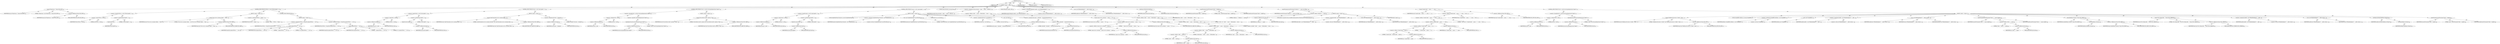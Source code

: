digraph "execute" {  
"111669149699" [label = <(METHOD,execute)<SUB>117</SUB>> ]
"115964116995" [label = <(PARAM,this)<SUB>117</SUB>> ]
"25769803779" [label = <(BLOCK,&lt;empty&gt;,&lt;empty&gt;)<SUB>117</SUB>> ]
"30064771082" [label = <(log,log(&quot;P4Label exec:&quot;, Project.MSG_INFO))<SUB>118</SUB>> ]
"68719476739" [label = <(IDENTIFIER,this,log(&quot;P4Label exec:&quot;, Project.MSG_INFO))<SUB>118</SUB>> ]
"90194313216" [label = <(LITERAL,&quot;P4Label exec:&quot;,log(&quot;P4Label exec:&quot;, Project.MSG_INFO))<SUB>118</SUB>> ]
"30064771083" [label = <(&lt;operator&gt;.fieldAccess,Project.MSG_INFO)<SUB>118</SUB>> ]
"68719476778" [label = <(IDENTIFIER,Project,log(&quot;P4Label exec:&quot;, Project.MSG_INFO))<SUB>118</SUB>> ]
"55834574851" [label = <(FIELD_IDENTIFIER,MSG_INFO,MSG_INFO)<SUB>118</SUB>> ]
"47244640256" [label = <(CONTROL_STRUCTURE,IF,if (P4View == null || P4View.length() &lt; 1))<SUB>120</SUB>> ]
"30064771084" [label = <(&lt;operator&gt;.logicalOr,P4View == null || P4View.length() &lt; 1)<SUB>120</SUB>> ]
"30064771085" [label = <(&lt;operator&gt;.equals,P4View == null)<SUB>120</SUB>> ]
"68719476779" [label = <(IDENTIFIER,P4View,P4View == null)<SUB>120</SUB>> ]
"90194313217" [label = <(LITERAL,null,P4View == null)<SUB>120</SUB>> ]
"30064771086" [label = <(&lt;operator&gt;.lessThan,P4View.length() &lt; 1)<SUB>120</SUB>> ]
"30064771087" [label = <(length,length())<SUB>120</SUB>> ]
"68719476780" [label = <(IDENTIFIER,P4View,length())<SUB>120</SUB>> ]
"90194313218" [label = <(LITERAL,1,P4View.length() &lt; 1)<SUB>120</SUB>> ]
"25769803780" [label = <(BLOCK,&lt;empty&gt;,&lt;empty&gt;)<SUB>120</SUB>> ]
"30064771088" [label = <(log,log(&quot;View not set, assuming //depot/...&quot;, Proje...)<SUB>121</SUB>> ]
"68719476740" [label = <(IDENTIFIER,this,log(&quot;View not set, assuming //depot/...&quot;, Proje...)<SUB>121</SUB>> ]
"90194313219" [label = <(LITERAL,&quot;View not set, assuming //depot/...&quot;,log(&quot;View not set, assuming //depot/...&quot;, Proje...)<SUB>121</SUB>> ]
"30064771089" [label = <(&lt;operator&gt;.fieldAccess,Project.MSG_WARN)<SUB>121</SUB>> ]
"68719476781" [label = <(IDENTIFIER,Project,log(&quot;View not set, assuming //depot/...&quot;, Proje...)<SUB>121</SUB>> ]
"55834574852" [label = <(FIELD_IDENTIFIER,MSG_WARN,MSG_WARN)<SUB>121</SUB>> ]
"30064771090" [label = <(&lt;operator&gt;.assignment,P4View = &quot;//depot/...&quot;)<SUB>122</SUB>> ]
"68719476782" [label = <(IDENTIFIER,P4View,P4View = &quot;//depot/...&quot;)<SUB>122</SUB>> ]
"90194313220" [label = <(LITERAL,&quot;//depot/...&quot;,P4View = &quot;//depot/...&quot;)<SUB>122</SUB>> ]
"47244640257" [label = <(CONTROL_STRUCTURE,ELSE,else)<SUB>123</SUB>> ]
"25769803781" [label = <(BLOCK,&lt;empty&gt;,&lt;empty&gt;)<SUB>123</SUB>> ]
"30064771091" [label = <(&lt;operator&gt;.assignment,P4View = StringUtils.replace(P4View, &quot;:&quot;, &quot;\n\t&quot;))<SUB>124</SUB>> ]
"68719476783" [label = <(IDENTIFIER,P4View,P4View = StringUtils.replace(P4View, &quot;:&quot;, &quot;\n\t&quot;))<SUB>124</SUB>> ]
"30064771092" [label = <(replace,replace(P4View, &quot;:&quot;, &quot;\n\t&quot;))<SUB>124</SUB>> ]
"68719476784" [label = <(IDENTIFIER,StringUtils,replace(P4View, &quot;:&quot;, &quot;\n\t&quot;))<SUB>124</SUB>> ]
"68719476785" [label = <(IDENTIFIER,P4View,replace(P4View, &quot;:&quot;, &quot;\n\t&quot;))<SUB>124</SUB>> ]
"90194313221" [label = <(LITERAL,&quot;:&quot;,replace(P4View, &quot;:&quot;, &quot;\n\t&quot;))<SUB>124</SUB>> ]
"90194313222" [label = <(LITERAL,&quot;\n\t&quot;,replace(P4View, &quot;:&quot;, &quot;\n\t&quot;))<SUB>124</SUB>> ]
"30064771093" [label = <(&lt;operator&gt;.assignment,P4View = StringUtils.replace(P4View, &quot;;&quot;, &quot;\n\t&quot;))<SUB>125</SUB>> ]
"68719476786" [label = <(IDENTIFIER,P4View,P4View = StringUtils.replace(P4View, &quot;;&quot;, &quot;\n\t&quot;))<SUB>125</SUB>> ]
"30064771094" [label = <(replace,replace(P4View, &quot;;&quot;, &quot;\n\t&quot;))<SUB>125</SUB>> ]
"68719476787" [label = <(IDENTIFIER,StringUtils,replace(P4View, &quot;;&quot;, &quot;\n\t&quot;))<SUB>125</SUB>> ]
"68719476788" [label = <(IDENTIFIER,P4View,replace(P4View, &quot;;&quot;, &quot;\n\t&quot;))<SUB>125</SUB>> ]
"90194313223" [label = <(LITERAL,&quot;;&quot;,replace(P4View, &quot;;&quot;, &quot;\n\t&quot;))<SUB>125</SUB>> ]
"90194313224" [label = <(LITERAL,&quot;\n\t&quot;,replace(P4View, &quot;;&quot;, &quot;\n\t&quot;))<SUB>125</SUB>> ]
"47244640258" [label = <(CONTROL_STRUCTURE,IF,if (desc == null || desc.length() &lt; 1))<SUB>128</SUB>> ]
"30064771095" [label = <(&lt;operator&gt;.logicalOr,desc == null || desc.length() &lt; 1)<SUB>128</SUB>> ]
"30064771096" [label = <(&lt;operator&gt;.equals,desc == null)<SUB>128</SUB>> ]
"30064771097" [label = <(&lt;operator&gt;.fieldAccess,this.desc)<SUB>128</SUB>> ]
"68719476789" [label = <(IDENTIFIER,this,desc == null)> ]
"55834574853" [label = <(FIELD_IDENTIFIER,desc,desc)<SUB>128</SUB>> ]
"90194313225" [label = <(LITERAL,null,desc == null)<SUB>128</SUB>> ]
"30064771098" [label = <(&lt;operator&gt;.lessThan,desc.length() &lt; 1)<SUB>128</SUB>> ]
"30064771099" [label = <(length,this.desc.length())<SUB>128</SUB>> ]
"30064771100" [label = <(&lt;operator&gt;.fieldAccess,this.desc)<SUB>128</SUB>> ]
"68719476790" [label = <(IDENTIFIER,this,this.desc.length())> ]
"55834574854" [label = <(FIELD_IDENTIFIER,desc,desc)<SUB>128</SUB>> ]
"90194313226" [label = <(LITERAL,1,desc.length() &lt; 1)<SUB>128</SUB>> ]
"25769803782" [label = <(BLOCK,&lt;empty&gt;,&lt;empty&gt;)<SUB>128</SUB>> ]
"30064771101" [label = <(log,log(&quot;Label Description not set, assuming 'AntLa...)<SUB>129</SUB>> ]
"68719476741" [label = <(IDENTIFIER,this,log(&quot;Label Description not set, assuming 'AntLa...)<SUB>129</SUB>> ]
"90194313227" [label = <(LITERAL,&quot;Label Description not set, assuming 'AntLabel'&quot;,log(&quot;Label Description not set, assuming 'AntLa...)<SUB>129</SUB>> ]
"30064771102" [label = <(&lt;operator&gt;.fieldAccess,Project.MSG_WARN)<SUB>130</SUB>> ]
"68719476791" [label = <(IDENTIFIER,Project,log(&quot;Label Description not set, assuming 'AntLa...)<SUB>130</SUB>> ]
"55834574855" [label = <(FIELD_IDENTIFIER,MSG_WARN,MSG_WARN)<SUB>130</SUB>> ]
"30064771103" [label = <(&lt;operator&gt;.assignment,this.desc = &quot;AntLabel&quot;)<SUB>131</SUB>> ]
"30064771104" [label = <(&lt;operator&gt;.fieldAccess,this.desc)<SUB>131</SUB>> ]
"68719476792" [label = <(IDENTIFIER,this,this.desc = &quot;AntLabel&quot;)> ]
"55834574856" [label = <(FIELD_IDENTIFIER,desc,desc)<SUB>131</SUB>> ]
"90194313228" [label = <(LITERAL,&quot;AntLabel&quot;,this.desc = &quot;AntLabel&quot;)<SUB>131</SUB>> ]
"47244640259" [label = <(CONTROL_STRUCTURE,IF,if (lock != null &amp;&amp; !lock.equalsIgnoreCase(&quot;locked&quot;)))<SUB>134</SUB>> ]
"30064771105" [label = <(&lt;operator&gt;.logicalAnd,lock != null &amp;&amp; !lock.equalsIgnoreCase(&quot;locked&quot;))<SUB>134</SUB>> ]
"30064771106" [label = <(&lt;operator&gt;.notEquals,lock != null)<SUB>134</SUB>> ]
"30064771107" [label = <(&lt;operator&gt;.fieldAccess,this.lock)<SUB>134</SUB>> ]
"68719476793" [label = <(IDENTIFIER,this,lock != null)> ]
"55834574857" [label = <(FIELD_IDENTIFIER,lock,lock)<SUB>134</SUB>> ]
"90194313229" [label = <(LITERAL,null,lock != null)<SUB>134</SUB>> ]
"30064771108" [label = <(&lt;operator&gt;.logicalNot,!lock.equalsIgnoreCase(&quot;locked&quot;))<SUB>134</SUB>> ]
"30064771109" [label = <(equalsIgnoreCase,this.lock.equalsIgnoreCase(&quot;locked&quot;))<SUB>134</SUB>> ]
"30064771110" [label = <(&lt;operator&gt;.fieldAccess,this.lock)<SUB>134</SUB>> ]
"68719476794" [label = <(IDENTIFIER,this,this.lock.equalsIgnoreCase(&quot;locked&quot;))> ]
"55834574858" [label = <(FIELD_IDENTIFIER,lock,lock)<SUB>134</SUB>> ]
"90194313230" [label = <(LITERAL,&quot;locked&quot;,this.lock.equalsIgnoreCase(&quot;locked&quot;))<SUB>134</SUB>> ]
"25769803783" [label = <(BLOCK,&lt;empty&gt;,&lt;empty&gt;)<SUB>134</SUB>> ]
"30064771111" [label = <(log,log(&quot;lock attribute invalid - ignoring&quot;, Projec...)<SUB>135</SUB>> ]
"68719476742" [label = <(IDENTIFIER,this,log(&quot;lock attribute invalid - ignoring&quot;, Projec...)<SUB>135</SUB>> ]
"90194313231" [label = <(LITERAL,&quot;lock attribute invalid - ignoring&quot;,log(&quot;lock attribute invalid - ignoring&quot;, Projec...)<SUB>135</SUB>> ]
"30064771112" [label = <(&lt;operator&gt;.fieldAccess,Project.MSG_WARN)<SUB>135</SUB>> ]
"68719476795" [label = <(IDENTIFIER,Project,log(&quot;lock attribute invalid - ignoring&quot;, Projec...)<SUB>135</SUB>> ]
"55834574859" [label = <(FIELD_IDENTIFIER,MSG_WARN,MSG_WARN)<SUB>135</SUB>> ]
"47244640260" [label = <(CONTROL_STRUCTURE,IF,if (name == null || name.length() &lt; 1))<SUB>138</SUB>> ]
"30064771113" [label = <(&lt;operator&gt;.logicalOr,name == null || name.length() &lt; 1)<SUB>138</SUB>> ]
"30064771114" [label = <(&lt;operator&gt;.equals,name == null)<SUB>138</SUB>> ]
"30064771115" [label = <(&lt;operator&gt;.fieldAccess,this.name)<SUB>138</SUB>> ]
"68719476796" [label = <(IDENTIFIER,this,name == null)> ]
"55834574860" [label = <(FIELD_IDENTIFIER,name,name)<SUB>138</SUB>> ]
"90194313232" [label = <(LITERAL,null,name == null)<SUB>138</SUB>> ]
"30064771116" [label = <(&lt;operator&gt;.lessThan,name.length() &lt; 1)<SUB>138</SUB>> ]
"30064771117" [label = <(length,this.name.length())<SUB>138</SUB>> ]
"30064771118" [label = <(&lt;operator&gt;.fieldAccess,this.name)<SUB>138</SUB>> ]
"68719476797" [label = <(IDENTIFIER,this,this.name.length())> ]
"55834574861" [label = <(FIELD_IDENTIFIER,name,name)<SUB>138</SUB>> ]
"90194313233" [label = <(LITERAL,1,name.length() &lt; 1)<SUB>138</SUB>> ]
"25769803784" [label = <(BLOCK,&lt;empty&gt;,&lt;empty&gt;)<SUB>138</SUB>> ]
"94489280514" [label = <(LOCAL,SimpleDateFormat formatter: java.text.SimpleDateFormat)<SUB>139</SUB>> ]
"30064771119" [label = <(&lt;operator&gt;.assignment,SimpleDateFormat formatter = new SimpleDateForm...)<SUB>139</SUB>> ]
"68719476798" [label = <(IDENTIFIER,formatter,SimpleDateFormat formatter = new SimpleDateForm...)<SUB>139</SUB>> ]
"30064771120" [label = <(&lt;operator&gt;.alloc,new SimpleDateFormat(&quot;yyyy.MM.dd-hh:mm&quot;))<SUB>140</SUB>> ]
"30064771121" [label = <(&lt;init&gt;,new SimpleDateFormat(&quot;yyyy.MM.dd-hh:mm&quot;))<SUB>140</SUB>> ]
"68719476799" [label = <(IDENTIFIER,formatter,new SimpleDateFormat(&quot;yyyy.MM.dd-hh:mm&quot;))<SUB>139</SUB>> ]
"90194313234" [label = <(LITERAL,&quot;yyyy.MM.dd-hh:mm&quot;,new SimpleDateFormat(&quot;yyyy.MM.dd-hh:mm&quot;))<SUB>140</SUB>> ]
"94489280515" [label = <(LOCAL,Date now: java.util.Date)<SUB>141</SUB>> ]
"30064771122" [label = <(&lt;operator&gt;.assignment,Date now = new Date())<SUB>141</SUB>> ]
"68719476800" [label = <(IDENTIFIER,now,Date now = new Date())<SUB>141</SUB>> ]
"30064771123" [label = <(&lt;operator&gt;.alloc,new Date())<SUB>141</SUB>> ]
"30064771124" [label = <(&lt;init&gt;,new Date())<SUB>141</SUB>> ]
"68719476801" [label = <(IDENTIFIER,now,new Date())<SUB>141</SUB>> ]
"30064771125" [label = <(&lt;operator&gt;.assignment,this.name = &quot;AntLabel-&quot; + formatter.format(now))<SUB>142</SUB>> ]
"30064771126" [label = <(&lt;operator&gt;.fieldAccess,this.name)<SUB>142</SUB>> ]
"68719476802" [label = <(IDENTIFIER,this,this.name = &quot;AntLabel-&quot; + formatter.format(now))> ]
"55834574862" [label = <(FIELD_IDENTIFIER,name,name)<SUB>142</SUB>> ]
"30064771127" [label = <(&lt;operator&gt;.addition,&quot;AntLabel-&quot; + formatter.format(now))<SUB>142</SUB>> ]
"90194313235" [label = <(LITERAL,&quot;AntLabel-&quot;,&quot;AntLabel-&quot; + formatter.format(now))<SUB>142</SUB>> ]
"30064771128" [label = <(format,formatter.format(now))<SUB>142</SUB>> ]
"68719476803" [label = <(IDENTIFIER,formatter,formatter.format(now))<SUB>142</SUB>> ]
"68719476804" [label = <(IDENTIFIER,now,formatter.format(now))<SUB>142</SUB>> ]
"30064771129" [label = <(log,log(&quot;name not set, assuming '&quot; + name + &quot;'&quot;, Pr...)<SUB>143</SUB>> ]
"68719476743" [label = <(IDENTIFIER,this,log(&quot;name not set, assuming '&quot; + name + &quot;'&quot;, Pr...)<SUB>143</SUB>> ]
"30064771130" [label = <(&lt;operator&gt;.addition,&quot;name not set, assuming '&quot; + name + &quot;'&quot;)<SUB>143</SUB>> ]
"30064771131" [label = <(&lt;operator&gt;.addition,&quot;name not set, assuming '&quot; + name)<SUB>143</SUB>> ]
"90194313236" [label = <(LITERAL,&quot;name not set, assuming '&quot;,&quot;name not set, assuming '&quot; + name)<SUB>143</SUB>> ]
"30064771132" [label = <(&lt;operator&gt;.fieldAccess,this.name)<SUB>143</SUB>> ]
"68719476805" [label = <(IDENTIFIER,this,&quot;name not set, assuming '&quot; + name)> ]
"55834574863" [label = <(FIELD_IDENTIFIER,name,name)<SUB>143</SUB>> ]
"90194313237" [label = <(LITERAL,&quot;'&quot;,&quot;name not set, assuming '&quot; + name + &quot;'&quot;)<SUB>143</SUB>> ]
"30064771133" [label = <(&lt;operator&gt;.fieldAccess,Project.MSG_WARN)<SUB>143</SUB>> ]
"68719476806" [label = <(IDENTIFIER,Project,log(&quot;name not set, assuming '&quot; + name + &quot;'&quot;, Pr...)<SUB>143</SUB>> ]
"55834574864" [label = <(FIELD_IDENTIFIER,MSG_WARN,MSG_WARN)<SUB>143</SUB>> ]
"94489280516" [label = <(LOCAL,String newLabel: java.lang.String)<SUB>148</SUB>> ]
"30064771134" [label = <(&lt;operator&gt;.assignment,String newLabel = &quot;Label: &quot; + name + &quot;\nDescrip...)<SUB>148</SUB>> ]
"68719476807" [label = <(IDENTIFIER,newLabel,String newLabel = &quot;Label: &quot; + name + &quot;\nDescrip...)<SUB>148</SUB>> ]
"30064771135" [label = <(&lt;operator&gt;.addition,&quot;Label: &quot; + name + &quot;\nDescription: &quot; + desc + &quot;...)<SUB>149</SUB>> ]
"30064771136" [label = <(&lt;operator&gt;.addition,&quot;Label: &quot; + name + &quot;\nDescription: &quot; + desc + &quot;...)<SUB>149</SUB>> ]
"30064771137" [label = <(&lt;operator&gt;.addition,&quot;Label: &quot; + name + &quot;\nDescription: &quot; + desc + &quot;...)<SUB>149</SUB>> ]
"30064771138" [label = <(&lt;operator&gt;.addition,&quot;Label: &quot; + name + &quot;\nDescription: &quot; + desc)<SUB>149</SUB>> ]
"30064771139" [label = <(&lt;operator&gt;.addition,&quot;Label: &quot; + name + &quot;\nDescription: &quot;)<SUB>149</SUB>> ]
"30064771140" [label = <(&lt;operator&gt;.addition,&quot;Label: &quot; + name)<SUB>149</SUB>> ]
"90194313238" [label = <(LITERAL,&quot;Label: &quot;,&quot;Label: &quot; + name)<SUB>149</SUB>> ]
"30064771141" [label = <(&lt;operator&gt;.fieldAccess,this.name)<SUB>149</SUB>> ]
"68719476808" [label = <(IDENTIFIER,this,&quot;Label: &quot; + name)> ]
"55834574865" [label = <(FIELD_IDENTIFIER,name,name)<SUB>149</SUB>> ]
"90194313239" [label = <(LITERAL,&quot;\nDescription: &quot;,&quot;Label: &quot; + name + &quot;\nDescription: &quot;)<SUB>150</SUB>> ]
"30064771142" [label = <(&lt;operator&gt;.fieldAccess,this.desc)<SUB>150</SUB>> ]
"68719476809" [label = <(IDENTIFIER,this,&quot;Label: &quot; + name + &quot;\nDescription: &quot; + desc)> ]
"55834574866" [label = <(FIELD_IDENTIFIER,desc,desc)<SUB>150</SUB>> ]
"90194313240" [label = <(LITERAL,&quot;\nOptions: unlocked&quot;,&quot;Label: &quot; + name + &quot;\nDescription: &quot; + desc + &quot;...)<SUB>151</SUB>> ]
"90194313241" [label = <(LITERAL,&quot;\nView: \n\t&quot;,&quot;Label: &quot; + name + &quot;\nDescription: &quot; + desc + &quot;...)<SUB>152</SUB>> ]
"68719476810" [label = <(IDENTIFIER,P4View,&quot;Label: &quot; + name + &quot;\nDescription: &quot; + desc + &quot;...)<SUB>152</SUB>> ]
"94489280512" [label = <(LOCAL,P4Handler handler: ANY)<SUB>154</SUB>> ]
"30064771143" [label = <(&lt;operator&gt;.assignment,P4Handler handler = new P4HandlerAdapter() {
...)<SUB>154</SUB>> ]
"68719476811" [label = <(IDENTIFIER,handler,P4Handler handler = new P4HandlerAdapter() {
...)<SUB>154</SUB>> ]
"30064771144" [label = <(&lt;operator&gt;.alloc,new P4HandlerAdapter() {

    public void pro...)<SUB>154</SUB>> ]
"30064771072" [label = <(&lt;init&gt;,new P4HandlerAdapter() {

    public void pro...)<SUB>154</SUB>> ]
"68719476766" [label = <(IDENTIFIER,handler,new P4HandlerAdapter() {

    public void pro...)<SUB>154</SUB>> ]
"68719476767" [label = <(IDENTIFIER,this,new P4HandlerAdapter() {

    public void pro...)<SUB>154</SUB>> ]
"30064771145" [label = <(setOutput,setOutput(newLabel))<SUB>160</SUB>> ]
"68719476812" [label = <(IDENTIFIER,handler,setOutput(newLabel))<SUB>160</SUB>> ]
"68719476813" [label = <(IDENTIFIER,newLabel,setOutput(newLabel))<SUB>160</SUB>> ]
"30064771146" [label = <(execP4Command,execP4Command(&quot;label -i&quot;, handler))<SUB>162</SUB>> ]
"68719476747" [label = <(IDENTIFIER,this,execP4Command(&quot;label -i&quot;, handler))<SUB>162</SUB>> ]
"90194313242" [label = <(LITERAL,&quot;label -i&quot;,execP4Command(&quot;label -i&quot;, handler))<SUB>162</SUB>> ]
"68719476814" [label = <(IDENTIFIER,handler,execP4Command(&quot;label -i&quot;, handler))<SUB>162</SUB>> ]
"30064771147" [label = <(execP4Command,execP4Command(&quot;labelsync -l &quot; + name, new P4Han...)<SUB>164</SUB>> ]
"68719476751" [label = <(IDENTIFIER,this,execP4Command(&quot;labelsync -l &quot; + name, new P4Han...)<SUB>164</SUB>> ]
"30064771148" [label = <(&lt;operator&gt;.addition,&quot;labelsync -l &quot; + name)<SUB>164</SUB>> ]
"90194313243" [label = <(LITERAL,&quot;labelsync -l &quot;,&quot;labelsync -l &quot; + name)<SUB>164</SUB>> ]
"30064771149" [label = <(&lt;operator&gt;.fieldAccess,this.name)<SUB>164</SUB>> ]
"68719476815" [label = <(IDENTIFIER,this,&quot;labelsync -l &quot; + name)> ]
"55834574867" [label = <(FIELD_IDENTIFIER,name,name)<SUB>164</SUB>> ]
"25769803785" [label = <(BLOCK,&lt;empty&gt;,&lt;empty&gt;)<SUB>164</SUB>> ]
"94489280517" [label = <(LOCAL,$obj0: org.apache.tools.ant.taskdefs.optional.perforce.P4Label.execute.P4HandlerAdapter$1)<SUB>164</SUB>> ]
"30064771150" [label = <(&lt;operator&gt;.assignment,$obj0 = new P4HandlerAdapter() {

    public ...)<SUB>164</SUB>> ]
"68719476816" [label = <(IDENTIFIER,$obj0,$obj0 = new P4HandlerAdapter() {

    public ...)<SUB>164</SUB>> ]
"30064771151" [label = <(&lt;operator&gt;.alloc,new P4HandlerAdapter() {

    public void pro...)<SUB>164</SUB>> ]
"30064771073" [label = <(&lt;init&gt;,new P4HandlerAdapter() {

    public void pro...)<SUB>164</SUB>> ]
"68719476768" [label = <(IDENTIFIER,$obj0,new P4HandlerAdapter() {

    public void pro...)<SUB>164</SUB>> ]
"68719476769" [label = <(IDENTIFIER,this,new P4HandlerAdapter() {

    public void pro...)<SUB>164</SUB>> ]
"68719476817" [label = <(IDENTIFIER,$obj0,&lt;empty&gt;)<SUB>164</SUB>> ]
"30064771152" [label = <(log,log(&quot;Created Label &quot; + name + &quot; (&quot; + desc + &quot;) ...)<SUB>171</SUB>> ]
"68719476752" [label = <(IDENTIFIER,this,log(&quot;Created Label &quot; + name + &quot; (&quot; + desc + &quot;) ...)<SUB>171</SUB>> ]
"30064771153" [label = <(&lt;operator&gt;.addition,&quot;Created Label &quot; + name + &quot; (&quot; + desc + &quot;) with...)<SUB>171</SUB>> ]
"30064771154" [label = <(&lt;operator&gt;.addition,&quot;Created Label &quot; + name + &quot; (&quot; + desc + &quot;) with...)<SUB>171</SUB>> ]
"30064771155" [label = <(&lt;operator&gt;.addition,&quot;Created Label &quot; + name + &quot; (&quot; + desc)<SUB>171</SUB>> ]
"30064771156" [label = <(&lt;operator&gt;.addition,&quot;Created Label &quot; + name + &quot; (&quot;)<SUB>171</SUB>> ]
"30064771157" [label = <(&lt;operator&gt;.addition,&quot;Created Label &quot; + name)<SUB>171</SUB>> ]
"90194313244" [label = <(LITERAL,&quot;Created Label &quot;,&quot;Created Label &quot; + name)<SUB>171</SUB>> ]
"30064771158" [label = <(&lt;operator&gt;.fieldAccess,this.name)<SUB>171</SUB>> ]
"68719476818" [label = <(IDENTIFIER,this,&quot;Created Label &quot; + name)> ]
"55834574868" [label = <(FIELD_IDENTIFIER,name,name)<SUB>171</SUB>> ]
"90194313245" [label = <(LITERAL,&quot; (&quot;,&quot;Created Label &quot; + name + &quot; (&quot;)<SUB>171</SUB>> ]
"30064771159" [label = <(&lt;operator&gt;.fieldAccess,this.desc)<SUB>171</SUB>> ]
"68719476819" [label = <(IDENTIFIER,this,&quot;Created Label &quot; + name + &quot; (&quot; + desc)> ]
"55834574869" [label = <(FIELD_IDENTIFIER,desc,desc)<SUB>171</SUB>> ]
"90194313246" [label = <(LITERAL,&quot;) with view:\n&quot;,&quot;Created Label &quot; + name + &quot; (&quot; + desc + &quot;) with...)<SUB>171</SUB>> ]
"68719476820" [label = <(IDENTIFIER,P4View,&quot;Created Label &quot; + name + &quot; (&quot; + desc + &quot;) with...)<SUB>171</SUB>> ]
"30064771160" [label = <(&lt;operator&gt;.fieldAccess,Project.MSG_INFO)<SUB>172</SUB>> ]
"68719476821" [label = <(IDENTIFIER,Project,log(&quot;Created Label &quot; + name + &quot; (&quot; + desc + &quot;) ...)<SUB>172</SUB>> ]
"55834574870" [label = <(FIELD_IDENTIFIER,MSG_INFO,MSG_INFO)<SUB>172</SUB>> ]
"47244640261" [label = <(CONTROL_STRUCTURE,IF,if (lock != null &amp;&amp; lock.equalsIgnoreCase(&quot;locked&quot;)))<SUB>175</SUB>> ]
"30064771161" [label = <(&lt;operator&gt;.logicalAnd,lock != null &amp;&amp; lock.equalsIgnoreCase(&quot;locked&quot;))<SUB>175</SUB>> ]
"30064771162" [label = <(&lt;operator&gt;.notEquals,lock != null)<SUB>175</SUB>> ]
"30064771163" [label = <(&lt;operator&gt;.fieldAccess,this.lock)<SUB>175</SUB>> ]
"68719476822" [label = <(IDENTIFIER,this,lock != null)> ]
"55834574871" [label = <(FIELD_IDENTIFIER,lock,lock)<SUB>175</SUB>> ]
"90194313247" [label = <(LITERAL,null,lock != null)<SUB>175</SUB>> ]
"30064771164" [label = <(equalsIgnoreCase,this.lock.equalsIgnoreCase(&quot;locked&quot;))<SUB>175</SUB>> ]
"30064771165" [label = <(&lt;operator&gt;.fieldAccess,this.lock)<SUB>175</SUB>> ]
"68719476823" [label = <(IDENTIFIER,this,this.lock.equalsIgnoreCase(&quot;locked&quot;))> ]
"55834574872" [label = <(FIELD_IDENTIFIER,lock,lock)<SUB>175</SUB>> ]
"90194313248" [label = <(LITERAL,&quot;locked&quot;,this.lock.equalsIgnoreCase(&quot;locked&quot;))<SUB>175</SUB>> ]
"25769803786" [label = <(BLOCK,&lt;empty&gt;,&lt;empty&gt;)<SUB>175</SUB>> ]
"30064771166" [label = <(log,log(&quot;Modifying lock status to 'locked'&quot;, Projec...)<SUB>177</SUB>> ]
"68719476753" [label = <(IDENTIFIER,this,log(&quot;Modifying lock status to 'locked'&quot;, Projec...)<SUB>177</SUB>> ]
"90194313249" [label = <(LITERAL,&quot;Modifying lock status to 'locked'&quot;,log(&quot;Modifying lock status to 'locked'&quot;, Projec...)<SUB>177</SUB>> ]
"30064771167" [label = <(&lt;operator&gt;.fieldAccess,Project.MSG_INFO)<SUB>177</SUB>> ]
"68719476824" [label = <(IDENTIFIER,Project,log(&quot;Modifying lock status to 'locked'&quot;, Projec...)<SUB>177</SUB>> ]
"55834574873" [label = <(FIELD_IDENTIFIER,MSG_INFO,MSG_INFO)<SUB>177</SUB>> ]
"94489280513" [label = <(LOCAL,StringBuffer labelSpec: java.lang.StringBuffer)<SUB>179</SUB>> ]
"30064771168" [label = <(&lt;operator&gt;.assignment,StringBuffer labelSpec = new StringBuffer())<SUB>179</SUB>> ]
"68719476825" [label = <(IDENTIFIER,labelSpec,StringBuffer labelSpec = new StringBuffer())<SUB>179</SUB>> ]
"30064771169" [label = <(&lt;operator&gt;.alloc,new StringBuffer())<SUB>179</SUB>> ]
"30064771170" [label = <(&lt;init&gt;,new StringBuffer())<SUB>179</SUB>> ]
"68719476826" [label = <(IDENTIFIER,labelSpec,new StringBuffer())<SUB>179</SUB>> ]
"30064771171" [label = <(&lt;operator&gt;.assignment,handler = new P4HandlerAdapter() {

    publi...)<SUB>185</SUB>> ]
"68719476827" [label = <(IDENTIFIER,handler,handler = new P4HandlerAdapter() {

    publi...)<SUB>185</SUB>> ]
"30064771172" [label = <(&lt;operator&gt;.alloc,new P4HandlerAdapter() {

    public void pro...)<SUB>185</SUB>> ]
"30064771074" [label = <(&lt;init&gt;,new P4HandlerAdapter() {

    public void pro...)<SUB>185</SUB>> ]
"68719476770" [label = <(IDENTIFIER,handler,new P4HandlerAdapter() {

    public void pro...)<SUB>185</SUB>> ]
"68719476772" [label = <(IDENTIFIER,this,new P4HandlerAdapter() {

    public void pro...)<SUB>185</SUB>> ]
"68719476771" [label = <(IDENTIFIER,labelSpec,new P4HandlerAdapter() {

    public void pro...)<SUB>185</SUB>> ]
"30064771173" [label = <(execP4Command,execP4Command(&quot;label -o &quot; + name, handler))<SUB>198</SUB>> ]
"68719476759" [label = <(IDENTIFIER,this,execP4Command(&quot;label -o &quot; + name, handler))<SUB>198</SUB>> ]
"30064771174" [label = <(&lt;operator&gt;.addition,&quot;label -o &quot; + name)<SUB>198</SUB>> ]
"90194313250" [label = <(LITERAL,&quot;label -o &quot;,&quot;label -o &quot; + name)<SUB>198</SUB>> ]
"30064771175" [label = <(&lt;operator&gt;.fieldAccess,this.name)<SUB>198</SUB>> ]
"68719476828" [label = <(IDENTIFIER,this,&quot;label -o &quot; + name)> ]
"55834574874" [label = <(FIELD_IDENTIFIER,name,name)<SUB>198</SUB>> ]
"68719476829" [label = <(IDENTIFIER,handler,execP4Command(&quot;label -o &quot; + name, handler))<SUB>198</SUB>> ]
"30064771176" [label = <(log,log(labelSpec.toString(), Project.MSG_DEBUG))<SUB>199</SUB>> ]
"68719476760" [label = <(IDENTIFIER,this,log(labelSpec.toString(), Project.MSG_DEBUG))<SUB>199</SUB>> ]
"30064771177" [label = <(toString,labelSpec.toString())<SUB>199</SUB>> ]
"68719476830" [label = <(IDENTIFIER,labelSpec,labelSpec.toString())<SUB>199</SUB>> ]
"30064771178" [label = <(&lt;operator&gt;.fieldAccess,Project.MSG_DEBUG)<SUB>199</SUB>> ]
"68719476831" [label = <(IDENTIFIER,Project,log(labelSpec.toString(), Project.MSG_DEBUG))<SUB>199</SUB>> ]
"55834574875" [label = <(FIELD_IDENTIFIER,MSG_DEBUG,MSG_DEBUG)<SUB>199</SUB>> ]
"30064771179" [label = <(log,log(&quot;Now locking label...&quot;, Project.MSG_VERBOSE))<SUB>201</SUB>> ]
"68719476761" [label = <(IDENTIFIER,this,log(&quot;Now locking label...&quot;, Project.MSG_VERBOSE))<SUB>201</SUB>> ]
"90194313251" [label = <(LITERAL,&quot;Now locking label...&quot;,log(&quot;Now locking label...&quot;, Project.MSG_VERBOSE))<SUB>201</SUB>> ]
"30064771180" [label = <(&lt;operator&gt;.fieldAccess,Project.MSG_VERBOSE)<SUB>201</SUB>> ]
"68719476832" [label = <(IDENTIFIER,Project,log(&quot;Now locking label...&quot;, Project.MSG_VERBOSE))<SUB>201</SUB>> ]
"55834574876" [label = <(FIELD_IDENTIFIER,MSG_VERBOSE,MSG_VERBOSE)<SUB>201</SUB>> ]
"30064771181" [label = <(&lt;operator&gt;.assignment,handler = new P4HandlerAdapter() {

    publi...)<SUB>202</SUB>> ]
"68719476833" [label = <(IDENTIFIER,handler,handler = new P4HandlerAdapter() {

    publi...)<SUB>202</SUB>> ]
"30064771182" [label = <(&lt;operator&gt;.alloc,new P4HandlerAdapter() {

    public void pro...)<SUB>202</SUB>> ]
"30064771075" [label = <(&lt;init&gt;,new P4HandlerAdapter() {

    public void pro...)<SUB>202</SUB>> ]
"68719476773" [label = <(IDENTIFIER,handler,new P4HandlerAdapter() {

    public void pro...)<SUB>202</SUB>> ]
"68719476774" [label = <(IDENTIFIER,this,new P4HandlerAdapter() {

    public void pro...)<SUB>202</SUB>> ]
"30064771183" [label = <(setOutput,setOutput(labelSpec.toString()))<SUB>208</SUB>> ]
"68719476834" [label = <(IDENTIFIER,handler,setOutput(labelSpec.toString()))<SUB>208</SUB>> ]
"30064771184" [label = <(toString,labelSpec.toString())<SUB>208</SUB>> ]
"68719476835" [label = <(IDENTIFIER,labelSpec,labelSpec.toString())<SUB>208</SUB>> ]
"30064771185" [label = <(execP4Command,execP4Command(&quot;label -i&quot;, handler))<SUB>209</SUB>> ]
"68719476765" [label = <(IDENTIFIER,this,execP4Command(&quot;label -i&quot;, handler))<SUB>209</SUB>> ]
"90194313252" [label = <(LITERAL,&quot;label -i&quot;,execP4Command(&quot;label -i&quot;, handler))<SUB>209</SUB>> ]
"68719476836" [label = <(IDENTIFIER,handler,execP4Command(&quot;label -i&quot;, handler))<SUB>209</SUB>> ]
"133143986185" [label = <(MODIFIER,PUBLIC)> ]
"133143986186" [label = <(MODIFIER,VIRTUAL)> ]
"128849018883" [label = <(METHOD_RETURN,void)<SUB>117</SUB>> ]
  "111669149699" -> "115964116995"  [ label = "AST: "] 
  "111669149699" -> "25769803779"  [ label = "AST: "] 
  "111669149699" -> "133143986185"  [ label = "AST: "] 
  "111669149699" -> "133143986186"  [ label = "AST: "] 
  "111669149699" -> "128849018883"  [ label = "AST: "] 
  "25769803779" -> "30064771082"  [ label = "AST: "] 
  "25769803779" -> "47244640256"  [ label = "AST: "] 
  "25769803779" -> "47244640258"  [ label = "AST: "] 
  "25769803779" -> "47244640259"  [ label = "AST: "] 
  "25769803779" -> "47244640260"  [ label = "AST: "] 
  "25769803779" -> "94489280516"  [ label = "AST: "] 
  "25769803779" -> "30064771134"  [ label = "AST: "] 
  "25769803779" -> "94489280512"  [ label = "AST: "] 
  "25769803779" -> "30064771143"  [ label = "AST: "] 
  "25769803779" -> "30064771072"  [ label = "AST: "] 
  "25769803779" -> "30064771145"  [ label = "AST: "] 
  "25769803779" -> "30064771146"  [ label = "AST: "] 
  "25769803779" -> "30064771147"  [ label = "AST: "] 
  "25769803779" -> "30064771152"  [ label = "AST: "] 
  "25769803779" -> "47244640261"  [ label = "AST: "] 
  "30064771082" -> "68719476739"  [ label = "AST: "] 
  "30064771082" -> "90194313216"  [ label = "AST: "] 
  "30064771082" -> "30064771083"  [ label = "AST: "] 
  "30064771083" -> "68719476778"  [ label = "AST: "] 
  "30064771083" -> "55834574851"  [ label = "AST: "] 
  "47244640256" -> "30064771084"  [ label = "AST: "] 
  "47244640256" -> "25769803780"  [ label = "AST: "] 
  "47244640256" -> "47244640257"  [ label = "AST: "] 
  "30064771084" -> "30064771085"  [ label = "AST: "] 
  "30064771084" -> "30064771086"  [ label = "AST: "] 
  "30064771085" -> "68719476779"  [ label = "AST: "] 
  "30064771085" -> "90194313217"  [ label = "AST: "] 
  "30064771086" -> "30064771087"  [ label = "AST: "] 
  "30064771086" -> "90194313218"  [ label = "AST: "] 
  "30064771087" -> "68719476780"  [ label = "AST: "] 
  "25769803780" -> "30064771088"  [ label = "AST: "] 
  "25769803780" -> "30064771090"  [ label = "AST: "] 
  "30064771088" -> "68719476740"  [ label = "AST: "] 
  "30064771088" -> "90194313219"  [ label = "AST: "] 
  "30064771088" -> "30064771089"  [ label = "AST: "] 
  "30064771089" -> "68719476781"  [ label = "AST: "] 
  "30064771089" -> "55834574852"  [ label = "AST: "] 
  "30064771090" -> "68719476782"  [ label = "AST: "] 
  "30064771090" -> "90194313220"  [ label = "AST: "] 
  "47244640257" -> "25769803781"  [ label = "AST: "] 
  "25769803781" -> "30064771091"  [ label = "AST: "] 
  "25769803781" -> "30064771093"  [ label = "AST: "] 
  "30064771091" -> "68719476783"  [ label = "AST: "] 
  "30064771091" -> "30064771092"  [ label = "AST: "] 
  "30064771092" -> "68719476784"  [ label = "AST: "] 
  "30064771092" -> "68719476785"  [ label = "AST: "] 
  "30064771092" -> "90194313221"  [ label = "AST: "] 
  "30064771092" -> "90194313222"  [ label = "AST: "] 
  "30064771093" -> "68719476786"  [ label = "AST: "] 
  "30064771093" -> "30064771094"  [ label = "AST: "] 
  "30064771094" -> "68719476787"  [ label = "AST: "] 
  "30064771094" -> "68719476788"  [ label = "AST: "] 
  "30064771094" -> "90194313223"  [ label = "AST: "] 
  "30064771094" -> "90194313224"  [ label = "AST: "] 
  "47244640258" -> "30064771095"  [ label = "AST: "] 
  "47244640258" -> "25769803782"  [ label = "AST: "] 
  "30064771095" -> "30064771096"  [ label = "AST: "] 
  "30064771095" -> "30064771098"  [ label = "AST: "] 
  "30064771096" -> "30064771097"  [ label = "AST: "] 
  "30064771096" -> "90194313225"  [ label = "AST: "] 
  "30064771097" -> "68719476789"  [ label = "AST: "] 
  "30064771097" -> "55834574853"  [ label = "AST: "] 
  "30064771098" -> "30064771099"  [ label = "AST: "] 
  "30064771098" -> "90194313226"  [ label = "AST: "] 
  "30064771099" -> "30064771100"  [ label = "AST: "] 
  "30064771100" -> "68719476790"  [ label = "AST: "] 
  "30064771100" -> "55834574854"  [ label = "AST: "] 
  "25769803782" -> "30064771101"  [ label = "AST: "] 
  "25769803782" -> "30064771103"  [ label = "AST: "] 
  "30064771101" -> "68719476741"  [ label = "AST: "] 
  "30064771101" -> "90194313227"  [ label = "AST: "] 
  "30064771101" -> "30064771102"  [ label = "AST: "] 
  "30064771102" -> "68719476791"  [ label = "AST: "] 
  "30064771102" -> "55834574855"  [ label = "AST: "] 
  "30064771103" -> "30064771104"  [ label = "AST: "] 
  "30064771103" -> "90194313228"  [ label = "AST: "] 
  "30064771104" -> "68719476792"  [ label = "AST: "] 
  "30064771104" -> "55834574856"  [ label = "AST: "] 
  "47244640259" -> "30064771105"  [ label = "AST: "] 
  "47244640259" -> "25769803783"  [ label = "AST: "] 
  "30064771105" -> "30064771106"  [ label = "AST: "] 
  "30064771105" -> "30064771108"  [ label = "AST: "] 
  "30064771106" -> "30064771107"  [ label = "AST: "] 
  "30064771106" -> "90194313229"  [ label = "AST: "] 
  "30064771107" -> "68719476793"  [ label = "AST: "] 
  "30064771107" -> "55834574857"  [ label = "AST: "] 
  "30064771108" -> "30064771109"  [ label = "AST: "] 
  "30064771109" -> "30064771110"  [ label = "AST: "] 
  "30064771109" -> "90194313230"  [ label = "AST: "] 
  "30064771110" -> "68719476794"  [ label = "AST: "] 
  "30064771110" -> "55834574858"  [ label = "AST: "] 
  "25769803783" -> "30064771111"  [ label = "AST: "] 
  "30064771111" -> "68719476742"  [ label = "AST: "] 
  "30064771111" -> "90194313231"  [ label = "AST: "] 
  "30064771111" -> "30064771112"  [ label = "AST: "] 
  "30064771112" -> "68719476795"  [ label = "AST: "] 
  "30064771112" -> "55834574859"  [ label = "AST: "] 
  "47244640260" -> "30064771113"  [ label = "AST: "] 
  "47244640260" -> "25769803784"  [ label = "AST: "] 
  "30064771113" -> "30064771114"  [ label = "AST: "] 
  "30064771113" -> "30064771116"  [ label = "AST: "] 
  "30064771114" -> "30064771115"  [ label = "AST: "] 
  "30064771114" -> "90194313232"  [ label = "AST: "] 
  "30064771115" -> "68719476796"  [ label = "AST: "] 
  "30064771115" -> "55834574860"  [ label = "AST: "] 
  "30064771116" -> "30064771117"  [ label = "AST: "] 
  "30064771116" -> "90194313233"  [ label = "AST: "] 
  "30064771117" -> "30064771118"  [ label = "AST: "] 
  "30064771118" -> "68719476797"  [ label = "AST: "] 
  "30064771118" -> "55834574861"  [ label = "AST: "] 
  "25769803784" -> "94489280514"  [ label = "AST: "] 
  "25769803784" -> "30064771119"  [ label = "AST: "] 
  "25769803784" -> "30064771121"  [ label = "AST: "] 
  "25769803784" -> "94489280515"  [ label = "AST: "] 
  "25769803784" -> "30064771122"  [ label = "AST: "] 
  "25769803784" -> "30064771124"  [ label = "AST: "] 
  "25769803784" -> "30064771125"  [ label = "AST: "] 
  "25769803784" -> "30064771129"  [ label = "AST: "] 
  "30064771119" -> "68719476798"  [ label = "AST: "] 
  "30064771119" -> "30064771120"  [ label = "AST: "] 
  "30064771121" -> "68719476799"  [ label = "AST: "] 
  "30064771121" -> "90194313234"  [ label = "AST: "] 
  "30064771122" -> "68719476800"  [ label = "AST: "] 
  "30064771122" -> "30064771123"  [ label = "AST: "] 
  "30064771124" -> "68719476801"  [ label = "AST: "] 
  "30064771125" -> "30064771126"  [ label = "AST: "] 
  "30064771125" -> "30064771127"  [ label = "AST: "] 
  "30064771126" -> "68719476802"  [ label = "AST: "] 
  "30064771126" -> "55834574862"  [ label = "AST: "] 
  "30064771127" -> "90194313235"  [ label = "AST: "] 
  "30064771127" -> "30064771128"  [ label = "AST: "] 
  "30064771128" -> "68719476803"  [ label = "AST: "] 
  "30064771128" -> "68719476804"  [ label = "AST: "] 
  "30064771129" -> "68719476743"  [ label = "AST: "] 
  "30064771129" -> "30064771130"  [ label = "AST: "] 
  "30064771129" -> "30064771133"  [ label = "AST: "] 
  "30064771130" -> "30064771131"  [ label = "AST: "] 
  "30064771130" -> "90194313237"  [ label = "AST: "] 
  "30064771131" -> "90194313236"  [ label = "AST: "] 
  "30064771131" -> "30064771132"  [ label = "AST: "] 
  "30064771132" -> "68719476805"  [ label = "AST: "] 
  "30064771132" -> "55834574863"  [ label = "AST: "] 
  "30064771133" -> "68719476806"  [ label = "AST: "] 
  "30064771133" -> "55834574864"  [ label = "AST: "] 
  "30064771134" -> "68719476807"  [ label = "AST: "] 
  "30064771134" -> "30064771135"  [ label = "AST: "] 
  "30064771135" -> "30064771136"  [ label = "AST: "] 
  "30064771135" -> "68719476810"  [ label = "AST: "] 
  "30064771136" -> "30064771137"  [ label = "AST: "] 
  "30064771136" -> "90194313241"  [ label = "AST: "] 
  "30064771137" -> "30064771138"  [ label = "AST: "] 
  "30064771137" -> "90194313240"  [ label = "AST: "] 
  "30064771138" -> "30064771139"  [ label = "AST: "] 
  "30064771138" -> "30064771142"  [ label = "AST: "] 
  "30064771139" -> "30064771140"  [ label = "AST: "] 
  "30064771139" -> "90194313239"  [ label = "AST: "] 
  "30064771140" -> "90194313238"  [ label = "AST: "] 
  "30064771140" -> "30064771141"  [ label = "AST: "] 
  "30064771141" -> "68719476808"  [ label = "AST: "] 
  "30064771141" -> "55834574865"  [ label = "AST: "] 
  "30064771142" -> "68719476809"  [ label = "AST: "] 
  "30064771142" -> "55834574866"  [ label = "AST: "] 
  "30064771143" -> "68719476811"  [ label = "AST: "] 
  "30064771143" -> "30064771144"  [ label = "AST: "] 
  "30064771072" -> "68719476766"  [ label = "AST: "] 
  "30064771072" -> "68719476767"  [ label = "AST: "] 
  "30064771145" -> "68719476812"  [ label = "AST: "] 
  "30064771145" -> "68719476813"  [ label = "AST: "] 
  "30064771146" -> "68719476747"  [ label = "AST: "] 
  "30064771146" -> "90194313242"  [ label = "AST: "] 
  "30064771146" -> "68719476814"  [ label = "AST: "] 
  "30064771147" -> "68719476751"  [ label = "AST: "] 
  "30064771147" -> "30064771148"  [ label = "AST: "] 
  "30064771147" -> "25769803785"  [ label = "AST: "] 
  "30064771148" -> "90194313243"  [ label = "AST: "] 
  "30064771148" -> "30064771149"  [ label = "AST: "] 
  "30064771149" -> "68719476815"  [ label = "AST: "] 
  "30064771149" -> "55834574867"  [ label = "AST: "] 
  "25769803785" -> "94489280517"  [ label = "AST: "] 
  "25769803785" -> "30064771150"  [ label = "AST: "] 
  "25769803785" -> "30064771073"  [ label = "AST: "] 
  "25769803785" -> "68719476817"  [ label = "AST: "] 
  "30064771150" -> "68719476816"  [ label = "AST: "] 
  "30064771150" -> "30064771151"  [ label = "AST: "] 
  "30064771073" -> "68719476768"  [ label = "AST: "] 
  "30064771073" -> "68719476769"  [ label = "AST: "] 
  "30064771152" -> "68719476752"  [ label = "AST: "] 
  "30064771152" -> "30064771153"  [ label = "AST: "] 
  "30064771152" -> "30064771160"  [ label = "AST: "] 
  "30064771153" -> "30064771154"  [ label = "AST: "] 
  "30064771153" -> "68719476820"  [ label = "AST: "] 
  "30064771154" -> "30064771155"  [ label = "AST: "] 
  "30064771154" -> "90194313246"  [ label = "AST: "] 
  "30064771155" -> "30064771156"  [ label = "AST: "] 
  "30064771155" -> "30064771159"  [ label = "AST: "] 
  "30064771156" -> "30064771157"  [ label = "AST: "] 
  "30064771156" -> "90194313245"  [ label = "AST: "] 
  "30064771157" -> "90194313244"  [ label = "AST: "] 
  "30064771157" -> "30064771158"  [ label = "AST: "] 
  "30064771158" -> "68719476818"  [ label = "AST: "] 
  "30064771158" -> "55834574868"  [ label = "AST: "] 
  "30064771159" -> "68719476819"  [ label = "AST: "] 
  "30064771159" -> "55834574869"  [ label = "AST: "] 
  "30064771160" -> "68719476821"  [ label = "AST: "] 
  "30064771160" -> "55834574870"  [ label = "AST: "] 
  "47244640261" -> "30064771161"  [ label = "AST: "] 
  "47244640261" -> "25769803786"  [ label = "AST: "] 
  "30064771161" -> "30064771162"  [ label = "AST: "] 
  "30064771161" -> "30064771164"  [ label = "AST: "] 
  "30064771162" -> "30064771163"  [ label = "AST: "] 
  "30064771162" -> "90194313247"  [ label = "AST: "] 
  "30064771163" -> "68719476822"  [ label = "AST: "] 
  "30064771163" -> "55834574871"  [ label = "AST: "] 
  "30064771164" -> "30064771165"  [ label = "AST: "] 
  "30064771164" -> "90194313248"  [ label = "AST: "] 
  "30064771165" -> "68719476823"  [ label = "AST: "] 
  "30064771165" -> "55834574872"  [ label = "AST: "] 
  "25769803786" -> "30064771166"  [ label = "AST: "] 
  "25769803786" -> "94489280513"  [ label = "AST: "] 
  "25769803786" -> "30064771168"  [ label = "AST: "] 
  "25769803786" -> "30064771170"  [ label = "AST: "] 
  "25769803786" -> "30064771171"  [ label = "AST: "] 
  "25769803786" -> "30064771074"  [ label = "AST: "] 
  "25769803786" -> "30064771173"  [ label = "AST: "] 
  "25769803786" -> "30064771176"  [ label = "AST: "] 
  "25769803786" -> "30064771179"  [ label = "AST: "] 
  "25769803786" -> "30064771181"  [ label = "AST: "] 
  "25769803786" -> "30064771075"  [ label = "AST: "] 
  "25769803786" -> "30064771183"  [ label = "AST: "] 
  "25769803786" -> "30064771185"  [ label = "AST: "] 
  "30064771166" -> "68719476753"  [ label = "AST: "] 
  "30064771166" -> "90194313249"  [ label = "AST: "] 
  "30064771166" -> "30064771167"  [ label = "AST: "] 
  "30064771167" -> "68719476824"  [ label = "AST: "] 
  "30064771167" -> "55834574873"  [ label = "AST: "] 
  "30064771168" -> "68719476825"  [ label = "AST: "] 
  "30064771168" -> "30064771169"  [ label = "AST: "] 
  "30064771170" -> "68719476826"  [ label = "AST: "] 
  "30064771171" -> "68719476827"  [ label = "AST: "] 
  "30064771171" -> "30064771172"  [ label = "AST: "] 
  "30064771074" -> "68719476770"  [ label = "AST: "] 
  "30064771074" -> "68719476772"  [ label = "AST: "] 
  "30064771074" -> "68719476771"  [ label = "AST: "] 
  "30064771173" -> "68719476759"  [ label = "AST: "] 
  "30064771173" -> "30064771174"  [ label = "AST: "] 
  "30064771173" -> "68719476829"  [ label = "AST: "] 
  "30064771174" -> "90194313250"  [ label = "AST: "] 
  "30064771174" -> "30064771175"  [ label = "AST: "] 
  "30064771175" -> "68719476828"  [ label = "AST: "] 
  "30064771175" -> "55834574874"  [ label = "AST: "] 
  "30064771176" -> "68719476760"  [ label = "AST: "] 
  "30064771176" -> "30064771177"  [ label = "AST: "] 
  "30064771176" -> "30064771178"  [ label = "AST: "] 
  "30064771177" -> "68719476830"  [ label = "AST: "] 
  "30064771178" -> "68719476831"  [ label = "AST: "] 
  "30064771178" -> "55834574875"  [ label = "AST: "] 
  "30064771179" -> "68719476761"  [ label = "AST: "] 
  "30064771179" -> "90194313251"  [ label = "AST: "] 
  "30064771179" -> "30064771180"  [ label = "AST: "] 
  "30064771180" -> "68719476832"  [ label = "AST: "] 
  "30064771180" -> "55834574876"  [ label = "AST: "] 
  "30064771181" -> "68719476833"  [ label = "AST: "] 
  "30064771181" -> "30064771182"  [ label = "AST: "] 
  "30064771075" -> "68719476773"  [ label = "AST: "] 
  "30064771075" -> "68719476774"  [ label = "AST: "] 
  "30064771183" -> "68719476834"  [ label = "AST: "] 
  "30064771183" -> "30064771184"  [ label = "AST: "] 
  "30064771184" -> "68719476835"  [ label = "AST: "] 
  "30064771185" -> "68719476765"  [ label = "AST: "] 
  "30064771185" -> "90194313252"  [ label = "AST: "] 
  "30064771185" -> "68719476836"  [ label = "AST: "] 
  "111669149699" -> "115964116995"  [ label = "DDG: "] 
}
